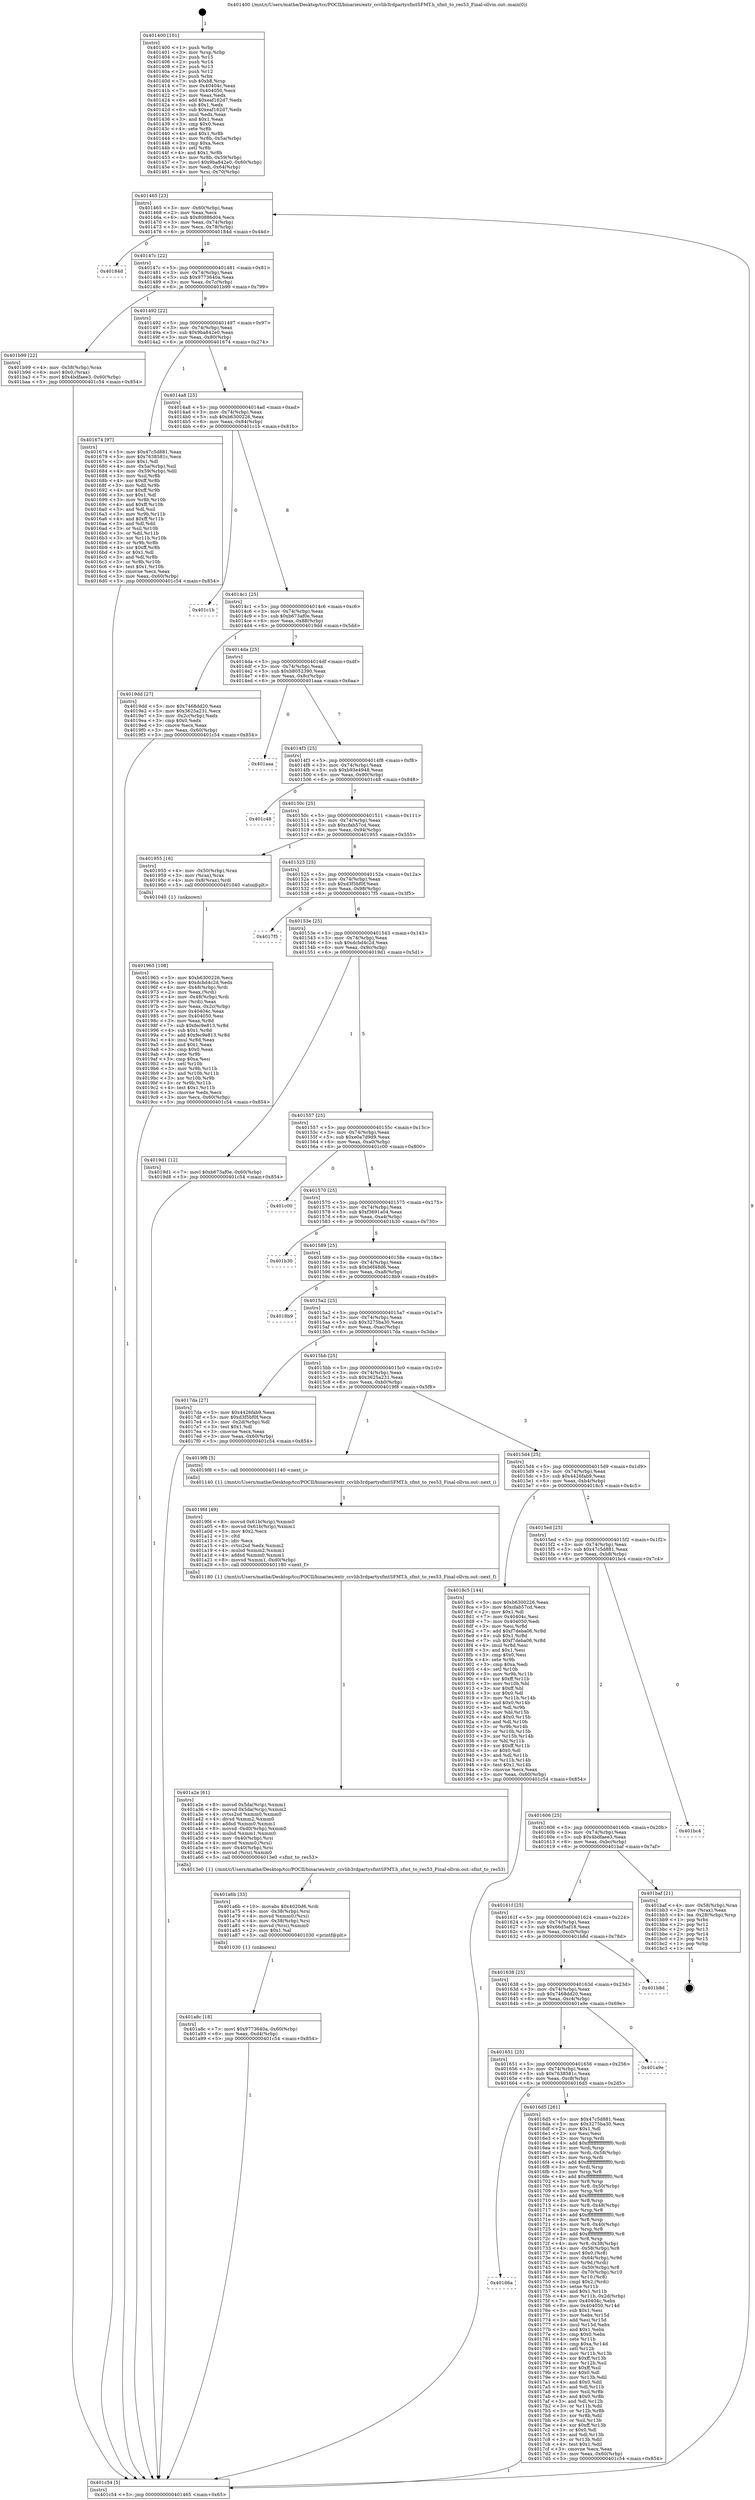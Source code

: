 digraph "0x401400" {
  label = "0x401400 (/mnt/c/Users/mathe/Desktop/tcc/POCII/binaries/extr_ccvlib3rdpartysfmtSFMT.h_sfmt_to_res53_Final-ollvm.out::main(0))"
  labelloc = "t"
  node[shape=record]

  Entry [label="",width=0.3,height=0.3,shape=circle,fillcolor=black,style=filled]
  "0x401465" [label="{
     0x401465 [23]\l
     | [instrs]\l
     &nbsp;&nbsp;0x401465 \<+3\>: mov -0x60(%rbp),%eax\l
     &nbsp;&nbsp;0x401468 \<+2\>: mov %eax,%ecx\l
     &nbsp;&nbsp;0x40146a \<+6\>: sub $0x80886d04,%ecx\l
     &nbsp;&nbsp;0x401470 \<+3\>: mov %eax,-0x74(%rbp)\l
     &nbsp;&nbsp;0x401473 \<+3\>: mov %ecx,-0x78(%rbp)\l
     &nbsp;&nbsp;0x401476 \<+6\>: je 000000000040184d \<main+0x44d\>\l
  }"]
  "0x40184d" [label="{
     0x40184d\l
  }", style=dashed]
  "0x40147c" [label="{
     0x40147c [22]\l
     | [instrs]\l
     &nbsp;&nbsp;0x40147c \<+5\>: jmp 0000000000401481 \<main+0x81\>\l
     &nbsp;&nbsp;0x401481 \<+3\>: mov -0x74(%rbp),%eax\l
     &nbsp;&nbsp;0x401484 \<+5\>: sub $0x9773640a,%eax\l
     &nbsp;&nbsp;0x401489 \<+3\>: mov %eax,-0x7c(%rbp)\l
     &nbsp;&nbsp;0x40148c \<+6\>: je 0000000000401b99 \<main+0x799\>\l
  }"]
  Exit [label="",width=0.3,height=0.3,shape=circle,fillcolor=black,style=filled,peripheries=2]
  "0x401b99" [label="{
     0x401b99 [22]\l
     | [instrs]\l
     &nbsp;&nbsp;0x401b99 \<+4\>: mov -0x58(%rbp),%rax\l
     &nbsp;&nbsp;0x401b9d \<+6\>: movl $0x0,(%rax)\l
     &nbsp;&nbsp;0x401ba3 \<+7\>: movl $0x4bdfaee3,-0x60(%rbp)\l
     &nbsp;&nbsp;0x401baa \<+5\>: jmp 0000000000401c54 \<main+0x854\>\l
  }"]
  "0x401492" [label="{
     0x401492 [22]\l
     | [instrs]\l
     &nbsp;&nbsp;0x401492 \<+5\>: jmp 0000000000401497 \<main+0x97\>\l
     &nbsp;&nbsp;0x401497 \<+3\>: mov -0x74(%rbp),%eax\l
     &nbsp;&nbsp;0x40149a \<+5\>: sub $0x9ba842e0,%eax\l
     &nbsp;&nbsp;0x40149f \<+3\>: mov %eax,-0x80(%rbp)\l
     &nbsp;&nbsp;0x4014a2 \<+6\>: je 0000000000401674 \<main+0x274\>\l
  }"]
  "0x401a8c" [label="{
     0x401a8c [18]\l
     | [instrs]\l
     &nbsp;&nbsp;0x401a8c \<+7\>: movl $0x9773640a,-0x60(%rbp)\l
     &nbsp;&nbsp;0x401a93 \<+6\>: mov %eax,-0xd4(%rbp)\l
     &nbsp;&nbsp;0x401a99 \<+5\>: jmp 0000000000401c54 \<main+0x854\>\l
  }"]
  "0x401674" [label="{
     0x401674 [97]\l
     | [instrs]\l
     &nbsp;&nbsp;0x401674 \<+5\>: mov $0x47c5d881,%eax\l
     &nbsp;&nbsp;0x401679 \<+5\>: mov $0x7638581c,%ecx\l
     &nbsp;&nbsp;0x40167e \<+2\>: mov $0x1,%dl\l
     &nbsp;&nbsp;0x401680 \<+4\>: mov -0x5a(%rbp),%sil\l
     &nbsp;&nbsp;0x401684 \<+4\>: mov -0x59(%rbp),%dil\l
     &nbsp;&nbsp;0x401688 \<+3\>: mov %sil,%r8b\l
     &nbsp;&nbsp;0x40168b \<+4\>: xor $0xff,%r8b\l
     &nbsp;&nbsp;0x40168f \<+3\>: mov %dil,%r9b\l
     &nbsp;&nbsp;0x401692 \<+4\>: xor $0xff,%r9b\l
     &nbsp;&nbsp;0x401696 \<+3\>: xor $0x1,%dl\l
     &nbsp;&nbsp;0x401699 \<+3\>: mov %r8b,%r10b\l
     &nbsp;&nbsp;0x40169c \<+4\>: and $0xff,%r10b\l
     &nbsp;&nbsp;0x4016a0 \<+3\>: and %dl,%sil\l
     &nbsp;&nbsp;0x4016a3 \<+3\>: mov %r9b,%r11b\l
     &nbsp;&nbsp;0x4016a6 \<+4\>: and $0xff,%r11b\l
     &nbsp;&nbsp;0x4016aa \<+3\>: and %dl,%dil\l
     &nbsp;&nbsp;0x4016ad \<+3\>: or %sil,%r10b\l
     &nbsp;&nbsp;0x4016b0 \<+3\>: or %dil,%r11b\l
     &nbsp;&nbsp;0x4016b3 \<+3\>: xor %r11b,%r10b\l
     &nbsp;&nbsp;0x4016b6 \<+3\>: or %r9b,%r8b\l
     &nbsp;&nbsp;0x4016b9 \<+4\>: xor $0xff,%r8b\l
     &nbsp;&nbsp;0x4016bd \<+3\>: or $0x1,%dl\l
     &nbsp;&nbsp;0x4016c0 \<+3\>: and %dl,%r8b\l
     &nbsp;&nbsp;0x4016c3 \<+3\>: or %r8b,%r10b\l
     &nbsp;&nbsp;0x4016c6 \<+4\>: test $0x1,%r10b\l
     &nbsp;&nbsp;0x4016ca \<+3\>: cmovne %ecx,%eax\l
     &nbsp;&nbsp;0x4016cd \<+3\>: mov %eax,-0x60(%rbp)\l
     &nbsp;&nbsp;0x4016d0 \<+5\>: jmp 0000000000401c54 \<main+0x854\>\l
  }"]
  "0x4014a8" [label="{
     0x4014a8 [25]\l
     | [instrs]\l
     &nbsp;&nbsp;0x4014a8 \<+5\>: jmp 00000000004014ad \<main+0xad\>\l
     &nbsp;&nbsp;0x4014ad \<+3\>: mov -0x74(%rbp),%eax\l
     &nbsp;&nbsp;0x4014b0 \<+5\>: sub $0xb6300226,%eax\l
     &nbsp;&nbsp;0x4014b5 \<+6\>: mov %eax,-0x84(%rbp)\l
     &nbsp;&nbsp;0x4014bb \<+6\>: je 0000000000401c1b \<main+0x81b\>\l
  }"]
  "0x401c54" [label="{
     0x401c54 [5]\l
     | [instrs]\l
     &nbsp;&nbsp;0x401c54 \<+5\>: jmp 0000000000401465 \<main+0x65\>\l
  }"]
  "0x401400" [label="{
     0x401400 [101]\l
     | [instrs]\l
     &nbsp;&nbsp;0x401400 \<+1\>: push %rbp\l
     &nbsp;&nbsp;0x401401 \<+3\>: mov %rsp,%rbp\l
     &nbsp;&nbsp;0x401404 \<+2\>: push %r15\l
     &nbsp;&nbsp;0x401406 \<+2\>: push %r14\l
     &nbsp;&nbsp;0x401408 \<+2\>: push %r13\l
     &nbsp;&nbsp;0x40140a \<+2\>: push %r12\l
     &nbsp;&nbsp;0x40140c \<+1\>: push %rbx\l
     &nbsp;&nbsp;0x40140d \<+7\>: sub $0xb8,%rsp\l
     &nbsp;&nbsp;0x401414 \<+7\>: mov 0x40404c,%eax\l
     &nbsp;&nbsp;0x40141b \<+7\>: mov 0x404050,%ecx\l
     &nbsp;&nbsp;0x401422 \<+2\>: mov %eax,%edx\l
     &nbsp;&nbsp;0x401424 \<+6\>: add $0xeaf162d7,%edx\l
     &nbsp;&nbsp;0x40142a \<+3\>: sub $0x1,%edx\l
     &nbsp;&nbsp;0x40142d \<+6\>: sub $0xeaf162d7,%edx\l
     &nbsp;&nbsp;0x401433 \<+3\>: imul %edx,%eax\l
     &nbsp;&nbsp;0x401436 \<+3\>: and $0x1,%eax\l
     &nbsp;&nbsp;0x401439 \<+3\>: cmp $0x0,%eax\l
     &nbsp;&nbsp;0x40143c \<+4\>: sete %r8b\l
     &nbsp;&nbsp;0x401440 \<+4\>: and $0x1,%r8b\l
     &nbsp;&nbsp;0x401444 \<+4\>: mov %r8b,-0x5a(%rbp)\l
     &nbsp;&nbsp;0x401448 \<+3\>: cmp $0xa,%ecx\l
     &nbsp;&nbsp;0x40144b \<+4\>: setl %r8b\l
     &nbsp;&nbsp;0x40144f \<+4\>: and $0x1,%r8b\l
     &nbsp;&nbsp;0x401453 \<+4\>: mov %r8b,-0x59(%rbp)\l
     &nbsp;&nbsp;0x401457 \<+7\>: movl $0x9ba842e0,-0x60(%rbp)\l
     &nbsp;&nbsp;0x40145e \<+3\>: mov %edi,-0x64(%rbp)\l
     &nbsp;&nbsp;0x401461 \<+4\>: mov %rsi,-0x70(%rbp)\l
  }"]
  "0x401a6b" [label="{
     0x401a6b [33]\l
     | [instrs]\l
     &nbsp;&nbsp;0x401a6b \<+10\>: movabs $0x4020d6,%rdi\l
     &nbsp;&nbsp;0x401a75 \<+4\>: mov -0x38(%rbp),%rsi\l
     &nbsp;&nbsp;0x401a79 \<+4\>: movsd %xmm0,(%rsi)\l
     &nbsp;&nbsp;0x401a7d \<+4\>: mov -0x38(%rbp),%rsi\l
     &nbsp;&nbsp;0x401a81 \<+4\>: movsd (%rsi),%xmm0\l
     &nbsp;&nbsp;0x401a85 \<+2\>: mov $0x1,%al\l
     &nbsp;&nbsp;0x401a87 \<+5\>: call 0000000000401030 \<printf@plt\>\l
     | [calls]\l
     &nbsp;&nbsp;0x401030 \{1\} (unknown)\l
  }"]
  "0x401c1b" [label="{
     0x401c1b\l
  }", style=dashed]
  "0x4014c1" [label="{
     0x4014c1 [25]\l
     | [instrs]\l
     &nbsp;&nbsp;0x4014c1 \<+5\>: jmp 00000000004014c6 \<main+0xc6\>\l
     &nbsp;&nbsp;0x4014c6 \<+3\>: mov -0x74(%rbp),%eax\l
     &nbsp;&nbsp;0x4014c9 \<+5\>: sub $0xb673af0e,%eax\l
     &nbsp;&nbsp;0x4014ce \<+6\>: mov %eax,-0x88(%rbp)\l
     &nbsp;&nbsp;0x4014d4 \<+6\>: je 00000000004019dd \<main+0x5dd\>\l
  }"]
  "0x401a2e" [label="{
     0x401a2e [61]\l
     | [instrs]\l
     &nbsp;&nbsp;0x401a2e \<+8\>: movsd 0x5da(%rip),%xmm1\l
     &nbsp;&nbsp;0x401a36 \<+8\>: movsd 0x5da(%rip),%xmm2\l
     &nbsp;&nbsp;0x401a3e \<+4\>: cvtss2sd %xmm0,%xmm0\l
     &nbsp;&nbsp;0x401a42 \<+4\>: divsd %xmm2,%xmm0\l
     &nbsp;&nbsp;0x401a46 \<+4\>: addsd %xmm0,%xmm1\l
     &nbsp;&nbsp;0x401a4a \<+8\>: movsd -0xd0(%rbp),%xmm0\l
     &nbsp;&nbsp;0x401a52 \<+4\>: mulsd %xmm1,%xmm0\l
     &nbsp;&nbsp;0x401a56 \<+4\>: mov -0x40(%rbp),%rsi\l
     &nbsp;&nbsp;0x401a5a \<+4\>: movsd %xmm0,(%rsi)\l
     &nbsp;&nbsp;0x401a5e \<+4\>: mov -0x40(%rbp),%rsi\l
     &nbsp;&nbsp;0x401a62 \<+4\>: movsd (%rsi),%xmm0\l
     &nbsp;&nbsp;0x401a66 \<+5\>: call 00000000004013e0 \<sfmt_to_res53\>\l
     | [calls]\l
     &nbsp;&nbsp;0x4013e0 \{1\} (/mnt/c/Users/mathe/Desktop/tcc/POCII/binaries/extr_ccvlib3rdpartysfmtSFMT.h_sfmt_to_res53_Final-ollvm.out::sfmt_to_res53)\l
  }"]
  "0x4019dd" [label="{
     0x4019dd [27]\l
     | [instrs]\l
     &nbsp;&nbsp;0x4019dd \<+5\>: mov $0x7468dd20,%eax\l
     &nbsp;&nbsp;0x4019e2 \<+5\>: mov $0x3625a231,%ecx\l
     &nbsp;&nbsp;0x4019e7 \<+3\>: mov -0x2c(%rbp),%edx\l
     &nbsp;&nbsp;0x4019ea \<+3\>: cmp $0x0,%edx\l
     &nbsp;&nbsp;0x4019ed \<+3\>: cmove %ecx,%eax\l
     &nbsp;&nbsp;0x4019f0 \<+3\>: mov %eax,-0x60(%rbp)\l
     &nbsp;&nbsp;0x4019f3 \<+5\>: jmp 0000000000401c54 \<main+0x854\>\l
  }"]
  "0x4014da" [label="{
     0x4014da [25]\l
     | [instrs]\l
     &nbsp;&nbsp;0x4014da \<+5\>: jmp 00000000004014df \<main+0xdf\>\l
     &nbsp;&nbsp;0x4014df \<+3\>: mov -0x74(%rbp),%eax\l
     &nbsp;&nbsp;0x4014e2 \<+5\>: sub $0xb8052390,%eax\l
     &nbsp;&nbsp;0x4014e7 \<+6\>: mov %eax,-0x8c(%rbp)\l
     &nbsp;&nbsp;0x4014ed \<+6\>: je 0000000000401aaa \<main+0x6aa\>\l
  }"]
  "0x4019fd" [label="{
     0x4019fd [49]\l
     | [instrs]\l
     &nbsp;&nbsp;0x4019fd \<+8\>: movsd 0x61b(%rip),%xmm0\l
     &nbsp;&nbsp;0x401a05 \<+8\>: movsd 0x61b(%rip),%xmm1\l
     &nbsp;&nbsp;0x401a0d \<+5\>: mov $0x2,%ecx\l
     &nbsp;&nbsp;0x401a12 \<+1\>: cltd\l
     &nbsp;&nbsp;0x401a13 \<+2\>: idiv %ecx\l
     &nbsp;&nbsp;0x401a15 \<+4\>: cvtsi2sd %edx,%xmm2\l
     &nbsp;&nbsp;0x401a19 \<+4\>: mulsd %xmm2,%xmm1\l
     &nbsp;&nbsp;0x401a1d \<+4\>: addsd %xmm0,%xmm1\l
     &nbsp;&nbsp;0x401a21 \<+8\>: movsd %xmm1,-0xd0(%rbp)\l
     &nbsp;&nbsp;0x401a29 \<+5\>: call 0000000000401180 \<next_f\>\l
     | [calls]\l
     &nbsp;&nbsp;0x401180 \{1\} (/mnt/c/Users/mathe/Desktop/tcc/POCII/binaries/extr_ccvlib3rdpartysfmtSFMT.h_sfmt_to_res53_Final-ollvm.out::next_f)\l
  }"]
  "0x401aaa" [label="{
     0x401aaa\l
  }", style=dashed]
  "0x4014f3" [label="{
     0x4014f3 [25]\l
     | [instrs]\l
     &nbsp;&nbsp;0x4014f3 \<+5\>: jmp 00000000004014f8 \<main+0xf8\>\l
     &nbsp;&nbsp;0x4014f8 \<+3\>: mov -0x74(%rbp),%eax\l
     &nbsp;&nbsp;0x4014fb \<+5\>: sub $0xb93e4948,%eax\l
     &nbsp;&nbsp;0x401500 \<+6\>: mov %eax,-0x90(%rbp)\l
     &nbsp;&nbsp;0x401506 \<+6\>: je 0000000000401c48 \<main+0x848\>\l
  }"]
  "0x401965" [label="{
     0x401965 [108]\l
     | [instrs]\l
     &nbsp;&nbsp;0x401965 \<+5\>: mov $0xb6300226,%ecx\l
     &nbsp;&nbsp;0x40196a \<+5\>: mov $0xdcbd4c2d,%edx\l
     &nbsp;&nbsp;0x40196f \<+4\>: mov -0x48(%rbp),%rdi\l
     &nbsp;&nbsp;0x401973 \<+2\>: mov %eax,(%rdi)\l
     &nbsp;&nbsp;0x401975 \<+4\>: mov -0x48(%rbp),%rdi\l
     &nbsp;&nbsp;0x401979 \<+2\>: mov (%rdi),%eax\l
     &nbsp;&nbsp;0x40197b \<+3\>: mov %eax,-0x2c(%rbp)\l
     &nbsp;&nbsp;0x40197e \<+7\>: mov 0x40404c,%eax\l
     &nbsp;&nbsp;0x401985 \<+7\>: mov 0x404050,%esi\l
     &nbsp;&nbsp;0x40198c \<+3\>: mov %eax,%r8d\l
     &nbsp;&nbsp;0x40198f \<+7\>: sub $0xfec9e813,%r8d\l
     &nbsp;&nbsp;0x401996 \<+4\>: sub $0x1,%r8d\l
     &nbsp;&nbsp;0x40199a \<+7\>: add $0xfec9e813,%r8d\l
     &nbsp;&nbsp;0x4019a1 \<+4\>: imul %r8d,%eax\l
     &nbsp;&nbsp;0x4019a5 \<+3\>: and $0x1,%eax\l
     &nbsp;&nbsp;0x4019a8 \<+3\>: cmp $0x0,%eax\l
     &nbsp;&nbsp;0x4019ab \<+4\>: sete %r9b\l
     &nbsp;&nbsp;0x4019af \<+3\>: cmp $0xa,%esi\l
     &nbsp;&nbsp;0x4019b2 \<+4\>: setl %r10b\l
     &nbsp;&nbsp;0x4019b6 \<+3\>: mov %r9b,%r11b\l
     &nbsp;&nbsp;0x4019b9 \<+3\>: and %r10b,%r11b\l
     &nbsp;&nbsp;0x4019bc \<+3\>: xor %r10b,%r9b\l
     &nbsp;&nbsp;0x4019bf \<+3\>: or %r9b,%r11b\l
     &nbsp;&nbsp;0x4019c2 \<+4\>: test $0x1,%r11b\l
     &nbsp;&nbsp;0x4019c6 \<+3\>: cmovne %edx,%ecx\l
     &nbsp;&nbsp;0x4019c9 \<+3\>: mov %ecx,-0x60(%rbp)\l
     &nbsp;&nbsp;0x4019cc \<+5\>: jmp 0000000000401c54 \<main+0x854\>\l
  }"]
  "0x401c48" [label="{
     0x401c48\l
  }", style=dashed]
  "0x40150c" [label="{
     0x40150c [25]\l
     | [instrs]\l
     &nbsp;&nbsp;0x40150c \<+5\>: jmp 0000000000401511 \<main+0x111\>\l
     &nbsp;&nbsp;0x401511 \<+3\>: mov -0x74(%rbp),%eax\l
     &nbsp;&nbsp;0x401514 \<+5\>: sub $0xcfab57cd,%eax\l
     &nbsp;&nbsp;0x401519 \<+6\>: mov %eax,-0x94(%rbp)\l
     &nbsp;&nbsp;0x40151f \<+6\>: je 0000000000401955 \<main+0x555\>\l
  }"]
  "0x40166a" [label="{
     0x40166a\l
  }", style=dashed]
  "0x401955" [label="{
     0x401955 [16]\l
     | [instrs]\l
     &nbsp;&nbsp;0x401955 \<+4\>: mov -0x50(%rbp),%rax\l
     &nbsp;&nbsp;0x401959 \<+3\>: mov (%rax),%rax\l
     &nbsp;&nbsp;0x40195c \<+4\>: mov 0x8(%rax),%rdi\l
     &nbsp;&nbsp;0x401960 \<+5\>: call 0000000000401040 \<atoi@plt\>\l
     | [calls]\l
     &nbsp;&nbsp;0x401040 \{1\} (unknown)\l
  }"]
  "0x401525" [label="{
     0x401525 [25]\l
     | [instrs]\l
     &nbsp;&nbsp;0x401525 \<+5\>: jmp 000000000040152a \<main+0x12a\>\l
     &nbsp;&nbsp;0x40152a \<+3\>: mov -0x74(%rbp),%eax\l
     &nbsp;&nbsp;0x40152d \<+5\>: sub $0xd3f5bf0f,%eax\l
     &nbsp;&nbsp;0x401532 \<+6\>: mov %eax,-0x98(%rbp)\l
     &nbsp;&nbsp;0x401538 \<+6\>: je 00000000004017f5 \<main+0x3f5\>\l
  }"]
  "0x4016d5" [label="{
     0x4016d5 [261]\l
     | [instrs]\l
     &nbsp;&nbsp;0x4016d5 \<+5\>: mov $0x47c5d881,%eax\l
     &nbsp;&nbsp;0x4016da \<+5\>: mov $0x3275ba30,%ecx\l
     &nbsp;&nbsp;0x4016df \<+2\>: mov $0x1,%dl\l
     &nbsp;&nbsp;0x4016e1 \<+2\>: xor %esi,%esi\l
     &nbsp;&nbsp;0x4016e3 \<+3\>: mov %rsp,%rdi\l
     &nbsp;&nbsp;0x4016e6 \<+4\>: add $0xfffffffffffffff0,%rdi\l
     &nbsp;&nbsp;0x4016ea \<+3\>: mov %rdi,%rsp\l
     &nbsp;&nbsp;0x4016ed \<+4\>: mov %rdi,-0x58(%rbp)\l
     &nbsp;&nbsp;0x4016f1 \<+3\>: mov %rsp,%rdi\l
     &nbsp;&nbsp;0x4016f4 \<+4\>: add $0xfffffffffffffff0,%rdi\l
     &nbsp;&nbsp;0x4016f8 \<+3\>: mov %rdi,%rsp\l
     &nbsp;&nbsp;0x4016fb \<+3\>: mov %rsp,%r8\l
     &nbsp;&nbsp;0x4016fe \<+4\>: add $0xfffffffffffffff0,%r8\l
     &nbsp;&nbsp;0x401702 \<+3\>: mov %r8,%rsp\l
     &nbsp;&nbsp;0x401705 \<+4\>: mov %r8,-0x50(%rbp)\l
     &nbsp;&nbsp;0x401709 \<+3\>: mov %rsp,%r8\l
     &nbsp;&nbsp;0x40170c \<+4\>: add $0xfffffffffffffff0,%r8\l
     &nbsp;&nbsp;0x401710 \<+3\>: mov %r8,%rsp\l
     &nbsp;&nbsp;0x401713 \<+4\>: mov %r8,-0x48(%rbp)\l
     &nbsp;&nbsp;0x401717 \<+3\>: mov %rsp,%r8\l
     &nbsp;&nbsp;0x40171a \<+4\>: add $0xfffffffffffffff0,%r8\l
     &nbsp;&nbsp;0x40171e \<+3\>: mov %r8,%rsp\l
     &nbsp;&nbsp;0x401721 \<+4\>: mov %r8,-0x40(%rbp)\l
     &nbsp;&nbsp;0x401725 \<+3\>: mov %rsp,%r8\l
     &nbsp;&nbsp;0x401728 \<+4\>: add $0xfffffffffffffff0,%r8\l
     &nbsp;&nbsp;0x40172c \<+3\>: mov %r8,%rsp\l
     &nbsp;&nbsp;0x40172f \<+4\>: mov %r8,-0x38(%rbp)\l
     &nbsp;&nbsp;0x401733 \<+4\>: mov -0x58(%rbp),%r8\l
     &nbsp;&nbsp;0x401737 \<+7\>: movl $0x0,(%r8)\l
     &nbsp;&nbsp;0x40173e \<+4\>: mov -0x64(%rbp),%r9d\l
     &nbsp;&nbsp;0x401742 \<+3\>: mov %r9d,(%rdi)\l
     &nbsp;&nbsp;0x401745 \<+4\>: mov -0x50(%rbp),%r8\l
     &nbsp;&nbsp;0x401749 \<+4\>: mov -0x70(%rbp),%r10\l
     &nbsp;&nbsp;0x40174d \<+3\>: mov %r10,(%r8)\l
     &nbsp;&nbsp;0x401750 \<+3\>: cmpl $0x2,(%rdi)\l
     &nbsp;&nbsp;0x401753 \<+4\>: setne %r11b\l
     &nbsp;&nbsp;0x401757 \<+4\>: and $0x1,%r11b\l
     &nbsp;&nbsp;0x40175b \<+4\>: mov %r11b,-0x2d(%rbp)\l
     &nbsp;&nbsp;0x40175f \<+7\>: mov 0x40404c,%ebx\l
     &nbsp;&nbsp;0x401766 \<+8\>: mov 0x404050,%r14d\l
     &nbsp;&nbsp;0x40176e \<+3\>: sub $0x1,%esi\l
     &nbsp;&nbsp;0x401771 \<+3\>: mov %ebx,%r15d\l
     &nbsp;&nbsp;0x401774 \<+3\>: add %esi,%r15d\l
     &nbsp;&nbsp;0x401777 \<+4\>: imul %r15d,%ebx\l
     &nbsp;&nbsp;0x40177b \<+3\>: and $0x1,%ebx\l
     &nbsp;&nbsp;0x40177e \<+3\>: cmp $0x0,%ebx\l
     &nbsp;&nbsp;0x401781 \<+4\>: sete %r11b\l
     &nbsp;&nbsp;0x401785 \<+4\>: cmp $0xa,%r14d\l
     &nbsp;&nbsp;0x401789 \<+4\>: setl %r12b\l
     &nbsp;&nbsp;0x40178d \<+3\>: mov %r11b,%r13b\l
     &nbsp;&nbsp;0x401790 \<+4\>: xor $0xff,%r13b\l
     &nbsp;&nbsp;0x401794 \<+3\>: mov %r12b,%sil\l
     &nbsp;&nbsp;0x401797 \<+4\>: xor $0xff,%sil\l
     &nbsp;&nbsp;0x40179b \<+3\>: xor $0x0,%dl\l
     &nbsp;&nbsp;0x40179e \<+3\>: mov %r13b,%dil\l
     &nbsp;&nbsp;0x4017a1 \<+4\>: and $0x0,%dil\l
     &nbsp;&nbsp;0x4017a5 \<+3\>: and %dl,%r11b\l
     &nbsp;&nbsp;0x4017a8 \<+3\>: mov %sil,%r8b\l
     &nbsp;&nbsp;0x4017ab \<+4\>: and $0x0,%r8b\l
     &nbsp;&nbsp;0x4017af \<+3\>: and %dl,%r12b\l
     &nbsp;&nbsp;0x4017b2 \<+3\>: or %r11b,%dil\l
     &nbsp;&nbsp;0x4017b5 \<+3\>: or %r12b,%r8b\l
     &nbsp;&nbsp;0x4017b8 \<+3\>: xor %r8b,%dil\l
     &nbsp;&nbsp;0x4017bb \<+3\>: or %sil,%r13b\l
     &nbsp;&nbsp;0x4017be \<+4\>: xor $0xff,%r13b\l
     &nbsp;&nbsp;0x4017c2 \<+3\>: or $0x0,%dl\l
     &nbsp;&nbsp;0x4017c5 \<+3\>: and %dl,%r13b\l
     &nbsp;&nbsp;0x4017c8 \<+3\>: or %r13b,%dil\l
     &nbsp;&nbsp;0x4017cb \<+4\>: test $0x1,%dil\l
     &nbsp;&nbsp;0x4017cf \<+3\>: cmovne %ecx,%eax\l
     &nbsp;&nbsp;0x4017d2 \<+3\>: mov %eax,-0x60(%rbp)\l
     &nbsp;&nbsp;0x4017d5 \<+5\>: jmp 0000000000401c54 \<main+0x854\>\l
  }"]
  "0x4017f5" [label="{
     0x4017f5\l
  }", style=dashed]
  "0x40153e" [label="{
     0x40153e [25]\l
     | [instrs]\l
     &nbsp;&nbsp;0x40153e \<+5\>: jmp 0000000000401543 \<main+0x143\>\l
     &nbsp;&nbsp;0x401543 \<+3\>: mov -0x74(%rbp),%eax\l
     &nbsp;&nbsp;0x401546 \<+5\>: sub $0xdcbd4c2d,%eax\l
     &nbsp;&nbsp;0x40154b \<+6\>: mov %eax,-0x9c(%rbp)\l
     &nbsp;&nbsp;0x401551 \<+6\>: je 00000000004019d1 \<main+0x5d1\>\l
  }"]
  "0x401651" [label="{
     0x401651 [25]\l
     | [instrs]\l
     &nbsp;&nbsp;0x401651 \<+5\>: jmp 0000000000401656 \<main+0x256\>\l
     &nbsp;&nbsp;0x401656 \<+3\>: mov -0x74(%rbp),%eax\l
     &nbsp;&nbsp;0x401659 \<+5\>: sub $0x7638581c,%eax\l
     &nbsp;&nbsp;0x40165e \<+6\>: mov %eax,-0xc8(%rbp)\l
     &nbsp;&nbsp;0x401664 \<+6\>: je 00000000004016d5 \<main+0x2d5\>\l
  }"]
  "0x4019d1" [label="{
     0x4019d1 [12]\l
     | [instrs]\l
     &nbsp;&nbsp;0x4019d1 \<+7\>: movl $0xb673af0e,-0x60(%rbp)\l
     &nbsp;&nbsp;0x4019d8 \<+5\>: jmp 0000000000401c54 \<main+0x854\>\l
  }"]
  "0x401557" [label="{
     0x401557 [25]\l
     | [instrs]\l
     &nbsp;&nbsp;0x401557 \<+5\>: jmp 000000000040155c \<main+0x15c\>\l
     &nbsp;&nbsp;0x40155c \<+3\>: mov -0x74(%rbp),%eax\l
     &nbsp;&nbsp;0x40155f \<+5\>: sub $0xe0a7d9d9,%eax\l
     &nbsp;&nbsp;0x401564 \<+6\>: mov %eax,-0xa0(%rbp)\l
     &nbsp;&nbsp;0x40156a \<+6\>: je 0000000000401c00 \<main+0x800\>\l
  }"]
  "0x401a9e" [label="{
     0x401a9e\l
  }", style=dashed]
  "0x401c00" [label="{
     0x401c00\l
  }", style=dashed]
  "0x401570" [label="{
     0x401570 [25]\l
     | [instrs]\l
     &nbsp;&nbsp;0x401570 \<+5\>: jmp 0000000000401575 \<main+0x175\>\l
     &nbsp;&nbsp;0x401575 \<+3\>: mov -0x74(%rbp),%eax\l
     &nbsp;&nbsp;0x401578 \<+5\>: sub $0xf3691a04,%eax\l
     &nbsp;&nbsp;0x40157d \<+6\>: mov %eax,-0xa4(%rbp)\l
     &nbsp;&nbsp;0x401583 \<+6\>: je 0000000000401b30 \<main+0x730\>\l
  }"]
  "0x401638" [label="{
     0x401638 [25]\l
     | [instrs]\l
     &nbsp;&nbsp;0x401638 \<+5\>: jmp 000000000040163d \<main+0x23d\>\l
     &nbsp;&nbsp;0x40163d \<+3\>: mov -0x74(%rbp),%eax\l
     &nbsp;&nbsp;0x401640 \<+5\>: sub $0x7468dd20,%eax\l
     &nbsp;&nbsp;0x401645 \<+6\>: mov %eax,-0xc4(%rbp)\l
     &nbsp;&nbsp;0x40164b \<+6\>: je 0000000000401a9e \<main+0x69e\>\l
  }"]
  "0x401b30" [label="{
     0x401b30\l
  }", style=dashed]
  "0x401589" [label="{
     0x401589 [25]\l
     | [instrs]\l
     &nbsp;&nbsp;0x401589 \<+5\>: jmp 000000000040158e \<main+0x18e\>\l
     &nbsp;&nbsp;0x40158e \<+3\>: mov -0x74(%rbp),%eax\l
     &nbsp;&nbsp;0x401591 \<+5\>: sub $0xb6f48d6,%eax\l
     &nbsp;&nbsp;0x401596 \<+6\>: mov %eax,-0xa8(%rbp)\l
     &nbsp;&nbsp;0x40159c \<+6\>: je 00000000004018b9 \<main+0x4b9\>\l
  }"]
  "0x401b8d" [label="{
     0x401b8d\l
  }", style=dashed]
  "0x4018b9" [label="{
     0x4018b9\l
  }", style=dashed]
  "0x4015a2" [label="{
     0x4015a2 [25]\l
     | [instrs]\l
     &nbsp;&nbsp;0x4015a2 \<+5\>: jmp 00000000004015a7 \<main+0x1a7\>\l
     &nbsp;&nbsp;0x4015a7 \<+3\>: mov -0x74(%rbp),%eax\l
     &nbsp;&nbsp;0x4015aa \<+5\>: sub $0x3275ba30,%eax\l
     &nbsp;&nbsp;0x4015af \<+6\>: mov %eax,-0xac(%rbp)\l
     &nbsp;&nbsp;0x4015b5 \<+6\>: je 00000000004017da \<main+0x3da\>\l
  }"]
  "0x40161f" [label="{
     0x40161f [25]\l
     | [instrs]\l
     &nbsp;&nbsp;0x40161f \<+5\>: jmp 0000000000401624 \<main+0x224\>\l
     &nbsp;&nbsp;0x401624 \<+3\>: mov -0x74(%rbp),%eax\l
     &nbsp;&nbsp;0x401627 \<+5\>: sub $0x66d5af18,%eax\l
     &nbsp;&nbsp;0x40162c \<+6\>: mov %eax,-0xc0(%rbp)\l
     &nbsp;&nbsp;0x401632 \<+6\>: je 0000000000401b8d \<main+0x78d\>\l
  }"]
  "0x4017da" [label="{
     0x4017da [27]\l
     | [instrs]\l
     &nbsp;&nbsp;0x4017da \<+5\>: mov $0x4426fab9,%eax\l
     &nbsp;&nbsp;0x4017df \<+5\>: mov $0xd3f5bf0f,%ecx\l
     &nbsp;&nbsp;0x4017e4 \<+3\>: mov -0x2d(%rbp),%dl\l
     &nbsp;&nbsp;0x4017e7 \<+3\>: test $0x1,%dl\l
     &nbsp;&nbsp;0x4017ea \<+3\>: cmovne %ecx,%eax\l
     &nbsp;&nbsp;0x4017ed \<+3\>: mov %eax,-0x60(%rbp)\l
     &nbsp;&nbsp;0x4017f0 \<+5\>: jmp 0000000000401c54 \<main+0x854\>\l
  }"]
  "0x4015bb" [label="{
     0x4015bb [25]\l
     | [instrs]\l
     &nbsp;&nbsp;0x4015bb \<+5\>: jmp 00000000004015c0 \<main+0x1c0\>\l
     &nbsp;&nbsp;0x4015c0 \<+3\>: mov -0x74(%rbp),%eax\l
     &nbsp;&nbsp;0x4015c3 \<+5\>: sub $0x3625a231,%eax\l
     &nbsp;&nbsp;0x4015c8 \<+6\>: mov %eax,-0xb0(%rbp)\l
     &nbsp;&nbsp;0x4015ce \<+6\>: je 00000000004019f8 \<main+0x5f8\>\l
  }"]
  "0x401baf" [label="{
     0x401baf [21]\l
     | [instrs]\l
     &nbsp;&nbsp;0x401baf \<+4\>: mov -0x58(%rbp),%rax\l
     &nbsp;&nbsp;0x401bb3 \<+2\>: mov (%rax),%eax\l
     &nbsp;&nbsp;0x401bb5 \<+4\>: lea -0x28(%rbp),%rsp\l
     &nbsp;&nbsp;0x401bb9 \<+1\>: pop %rbx\l
     &nbsp;&nbsp;0x401bba \<+2\>: pop %r12\l
     &nbsp;&nbsp;0x401bbc \<+2\>: pop %r13\l
     &nbsp;&nbsp;0x401bbe \<+2\>: pop %r14\l
     &nbsp;&nbsp;0x401bc0 \<+2\>: pop %r15\l
     &nbsp;&nbsp;0x401bc2 \<+1\>: pop %rbp\l
     &nbsp;&nbsp;0x401bc3 \<+1\>: ret\l
  }"]
  "0x4019f8" [label="{
     0x4019f8 [5]\l
     | [instrs]\l
     &nbsp;&nbsp;0x4019f8 \<+5\>: call 0000000000401140 \<next_i\>\l
     | [calls]\l
     &nbsp;&nbsp;0x401140 \{1\} (/mnt/c/Users/mathe/Desktop/tcc/POCII/binaries/extr_ccvlib3rdpartysfmtSFMT.h_sfmt_to_res53_Final-ollvm.out::next_i)\l
  }"]
  "0x4015d4" [label="{
     0x4015d4 [25]\l
     | [instrs]\l
     &nbsp;&nbsp;0x4015d4 \<+5\>: jmp 00000000004015d9 \<main+0x1d9\>\l
     &nbsp;&nbsp;0x4015d9 \<+3\>: mov -0x74(%rbp),%eax\l
     &nbsp;&nbsp;0x4015dc \<+5\>: sub $0x4426fab9,%eax\l
     &nbsp;&nbsp;0x4015e1 \<+6\>: mov %eax,-0xb4(%rbp)\l
     &nbsp;&nbsp;0x4015e7 \<+6\>: je 00000000004018c5 \<main+0x4c5\>\l
  }"]
  "0x401606" [label="{
     0x401606 [25]\l
     | [instrs]\l
     &nbsp;&nbsp;0x401606 \<+5\>: jmp 000000000040160b \<main+0x20b\>\l
     &nbsp;&nbsp;0x40160b \<+3\>: mov -0x74(%rbp),%eax\l
     &nbsp;&nbsp;0x40160e \<+5\>: sub $0x4bdfaee3,%eax\l
     &nbsp;&nbsp;0x401613 \<+6\>: mov %eax,-0xbc(%rbp)\l
     &nbsp;&nbsp;0x401619 \<+6\>: je 0000000000401baf \<main+0x7af\>\l
  }"]
  "0x4018c5" [label="{
     0x4018c5 [144]\l
     | [instrs]\l
     &nbsp;&nbsp;0x4018c5 \<+5\>: mov $0xb6300226,%eax\l
     &nbsp;&nbsp;0x4018ca \<+5\>: mov $0xcfab57cd,%ecx\l
     &nbsp;&nbsp;0x4018cf \<+2\>: mov $0x1,%dl\l
     &nbsp;&nbsp;0x4018d1 \<+7\>: mov 0x40404c,%esi\l
     &nbsp;&nbsp;0x4018d8 \<+7\>: mov 0x404050,%edi\l
     &nbsp;&nbsp;0x4018df \<+3\>: mov %esi,%r8d\l
     &nbsp;&nbsp;0x4018e2 \<+7\>: add $0xf7deba06,%r8d\l
     &nbsp;&nbsp;0x4018e9 \<+4\>: sub $0x1,%r8d\l
     &nbsp;&nbsp;0x4018ed \<+7\>: sub $0xf7deba06,%r8d\l
     &nbsp;&nbsp;0x4018f4 \<+4\>: imul %r8d,%esi\l
     &nbsp;&nbsp;0x4018f8 \<+3\>: and $0x1,%esi\l
     &nbsp;&nbsp;0x4018fb \<+3\>: cmp $0x0,%esi\l
     &nbsp;&nbsp;0x4018fe \<+4\>: sete %r9b\l
     &nbsp;&nbsp;0x401902 \<+3\>: cmp $0xa,%edi\l
     &nbsp;&nbsp;0x401905 \<+4\>: setl %r10b\l
     &nbsp;&nbsp;0x401909 \<+3\>: mov %r9b,%r11b\l
     &nbsp;&nbsp;0x40190c \<+4\>: xor $0xff,%r11b\l
     &nbsp;&nbsp;0x401910 \<+3\>: mov %r10b,%bl\l
     &nbsp;&nbsp;0x401913 \<+3\>: xor $0xff,%bl\l
     &nbsp;&nbsp;0x401916 \<+3\>: xor $0x0,%dl\l
     &nbsp;&nbsp;0x401919 \<+3\>: mov %r11b,%r14b\l
     &nbsp;&nbsp;0x40191c \<+4\>: and $0x0,%r14b\l
     &nbsp;&nbsp;0x401920 \<+3\>: and %dl,%r9b\l
     &nbsp;&nbsp;0x401923 \<+3\>: mov %bl,%r15b\l
     &nbsp;&nbsp;0x401926 \<+4\>: and $0x0,%r15b\l
     &nbsp;&nbsp;0x40192a \<+3\>: and %dl,%r10b\l
     &nbsp;&nbsp;0x40192d \<+3\>: or %r9b,%r14b\l
     &nbsp;&nbsp;0x401930 \<+3\>: or %r10b,%r15b\l
     &nbsp;&nbsp;0x401933 \<+3\>: xor %r15b,%r14b\l
     &nbsp;&nbsp;0x401936 \<+3\>: or %bl,%r11b\l
     &nbsp;&nbsp;0x401939 \<+4\>: xor $0xff,%r11b\l
     &nbsp;&nbsp;0x40193d \<+3\>: or $0x0,%dl\l
     &nbsp;&nbsp;0x401940 \<+3\>: and %dl,%r11b\l
     &nbsp;&nbsp;0x401943 \<+3\>: or %r11b,%r14b\l
     &nbsp;&nbsp;0x401946 \<+4\>: test $0x1,%r14b\l
     &nbsp;&nbsp;0x40194a \<+3\>: cmovne %ecx,%eax\l
     &nbsp;&nbsp;0x40194d \<+3\>: mov %eax,-0x60(%rbp)\l
     &nbsp;&nbsp;0x401950 \<+5\>: jmp 0000000000401c54 \<main+0x854\>\l
  }"]
  "0x4015ed" [label="{
     0x4015ed [25]\l
     | [instrs]\l
     &nbsp;&nbsp;0x4015ed \<+5\>: jmp 00000000004015f2 \<main+0x1f2\>\l
     &nbsp;&nbsp;0x4015f2 \<+3\>: mov -0x74(%rbp),%eax\l
     &nbsp;&nbsp;0x4015f5 \<+5\>: sub $0x47c5d881,%eax\l
     &nbsp;&nbsp;0x4015fa \<+6\>: mov %eax,-0xb8(%rbp)\l
     &nbsp;&nbsp;0x401600 \<+6\>: je 0000000000401bc4 \<main+0x7c4\>\l
  }"]
  "0x401bc4" [label="{
     0x401bc4\l
  }", style=dashed]
  Entry -> "0x401400" [label=" 1"]
  "0x401465" -> "0x40184d" [label=" 0"]
  "0x401465" -> "0x40147c" [label=" 10"]
  "0x401baf" -> Exit [label=" 1"]
  "0x40147c" -> "0x401b99" [label=" 1"]
  "0x40147c" -> "0x401492" [label=" 9"]
  "0x401b99" -> "0x401c54" [label=" 1"]
  "0x401492" -> "0x401674" [label=" 1"]
  "0x401492" -> "0x4014a8" [label=" 8"]
  "0x401674" -> "0x401c54" [label=" 1"]
  "0x401400" -> "0x401465" [label=" 1"]
  "0x401c54" -> "0x401465" [label=" 9"]
  "0x401a8c" -> "0x401c54" [label=" 1"]
  "0x4014a8" -> "0x401c1b" [label=" 0"]
  "0x4014a8" -> "0x4014c1" [label=" 8"]
  "0x401a6b" -> "0x401a8c" [label=" 1"]
  "0x4014c1" -> "0x4019dd" [label=" 1"]
  "0x4014c1" -> "0x4014da" [label=" 7"]
  "0x401a2e" -> "0x401a6b" [label=" 1"]
  "0x4014da" -> "0x401aaa" [label=" 0"]
  "0x4014da" -> "0x4014f3" [label=" 7"]
  "0x4019fd" -> "0x401a2e" [label=" 1"]
  "0x4014f3" -> "0x401c48" [label=" 0"]
  "0x4014f3" -> "0x40150c" [label=" 7"]
  "0x4019f8" -> "0x4019fd" [label=" 1"]
  "0x40150c" -> "0x401955" [label=" 1"]
  "0x40150c" -> "0x401525" [label=" 6"]
  "0x4019d1" -> "0x401c54" [label=" 1"]
  "0x401525" -> "0x4017f5" [label=" 0"]
  "0x401525" -> "0x40153e" [label=" 6"]
  "0x401965" -> "0x401c54" [label=" 1"]
  "0x40153e" -> "0x4019d1" [label=" 1"]
  "0x40153e" -> "0x401557" [label=" 5"]
  "0x4018c5" -> "0x401c54" [label=" 1"]
  "0x401557" -> "0x401c00" [label=" 0"]
  "0x401557" -> "0x401570" [label=" 5"]
  "0x4017da" -> "0x401c54" [label=" 1"]
  "0x401570" -> "0x401b30" [label=" 0"]
  "0x401570" -> "0x401589" [label=" 5"]
  "0x4019dd" -> "0x401c54" [label=" 1"]
  "0x401589" -> "0x4018b9" [label=" 0"]
  "0x401589" -> "0x4015a2" [label=" 5"]
  "0x401651" -> "0x40166a" [label=" 0"]
  "0x4015a2" -> "0x4017da" [label=" 1"]
  "0x4015a2" -> "0x4015bb" [label=" 4"]
  "0x401955" -> "0x401965" [label=" 1"]
  "0x4015bb" -> "0x4019f8" [label=" 1"]
  "0x4015bb" -> "0x4015d4" [label=" 3"]
  "0x401638" -> "0x401651" [label=" 1"]
  "0x4015d4" -> "0x4018c5" [label=" 1"]
  "0x4015d4" -> "0x4015ed" [label=" 2"]
  "0x4016d5" -> "0x401c54" [label=" 1"]
  "0x4015ed" -> "0x401bc4" [label=" 0"]
  "0x4015ed" -> "0x401606" [label=" 2"]
  "0x401638" -> "0x401a9e" [label=" 0"]
  "0x401606" -> "0x401baf" [label=" 1"]
  "0x401606" -> "0x40161f" [label=" 1"]
  "0x401651" -> "0x4016d5" [label=" 1"]
  "0x40161f" -> "0x401b8d" [label=" 0"]
  "0x40161f" -> "0x401638" [label=" 1"]
}
